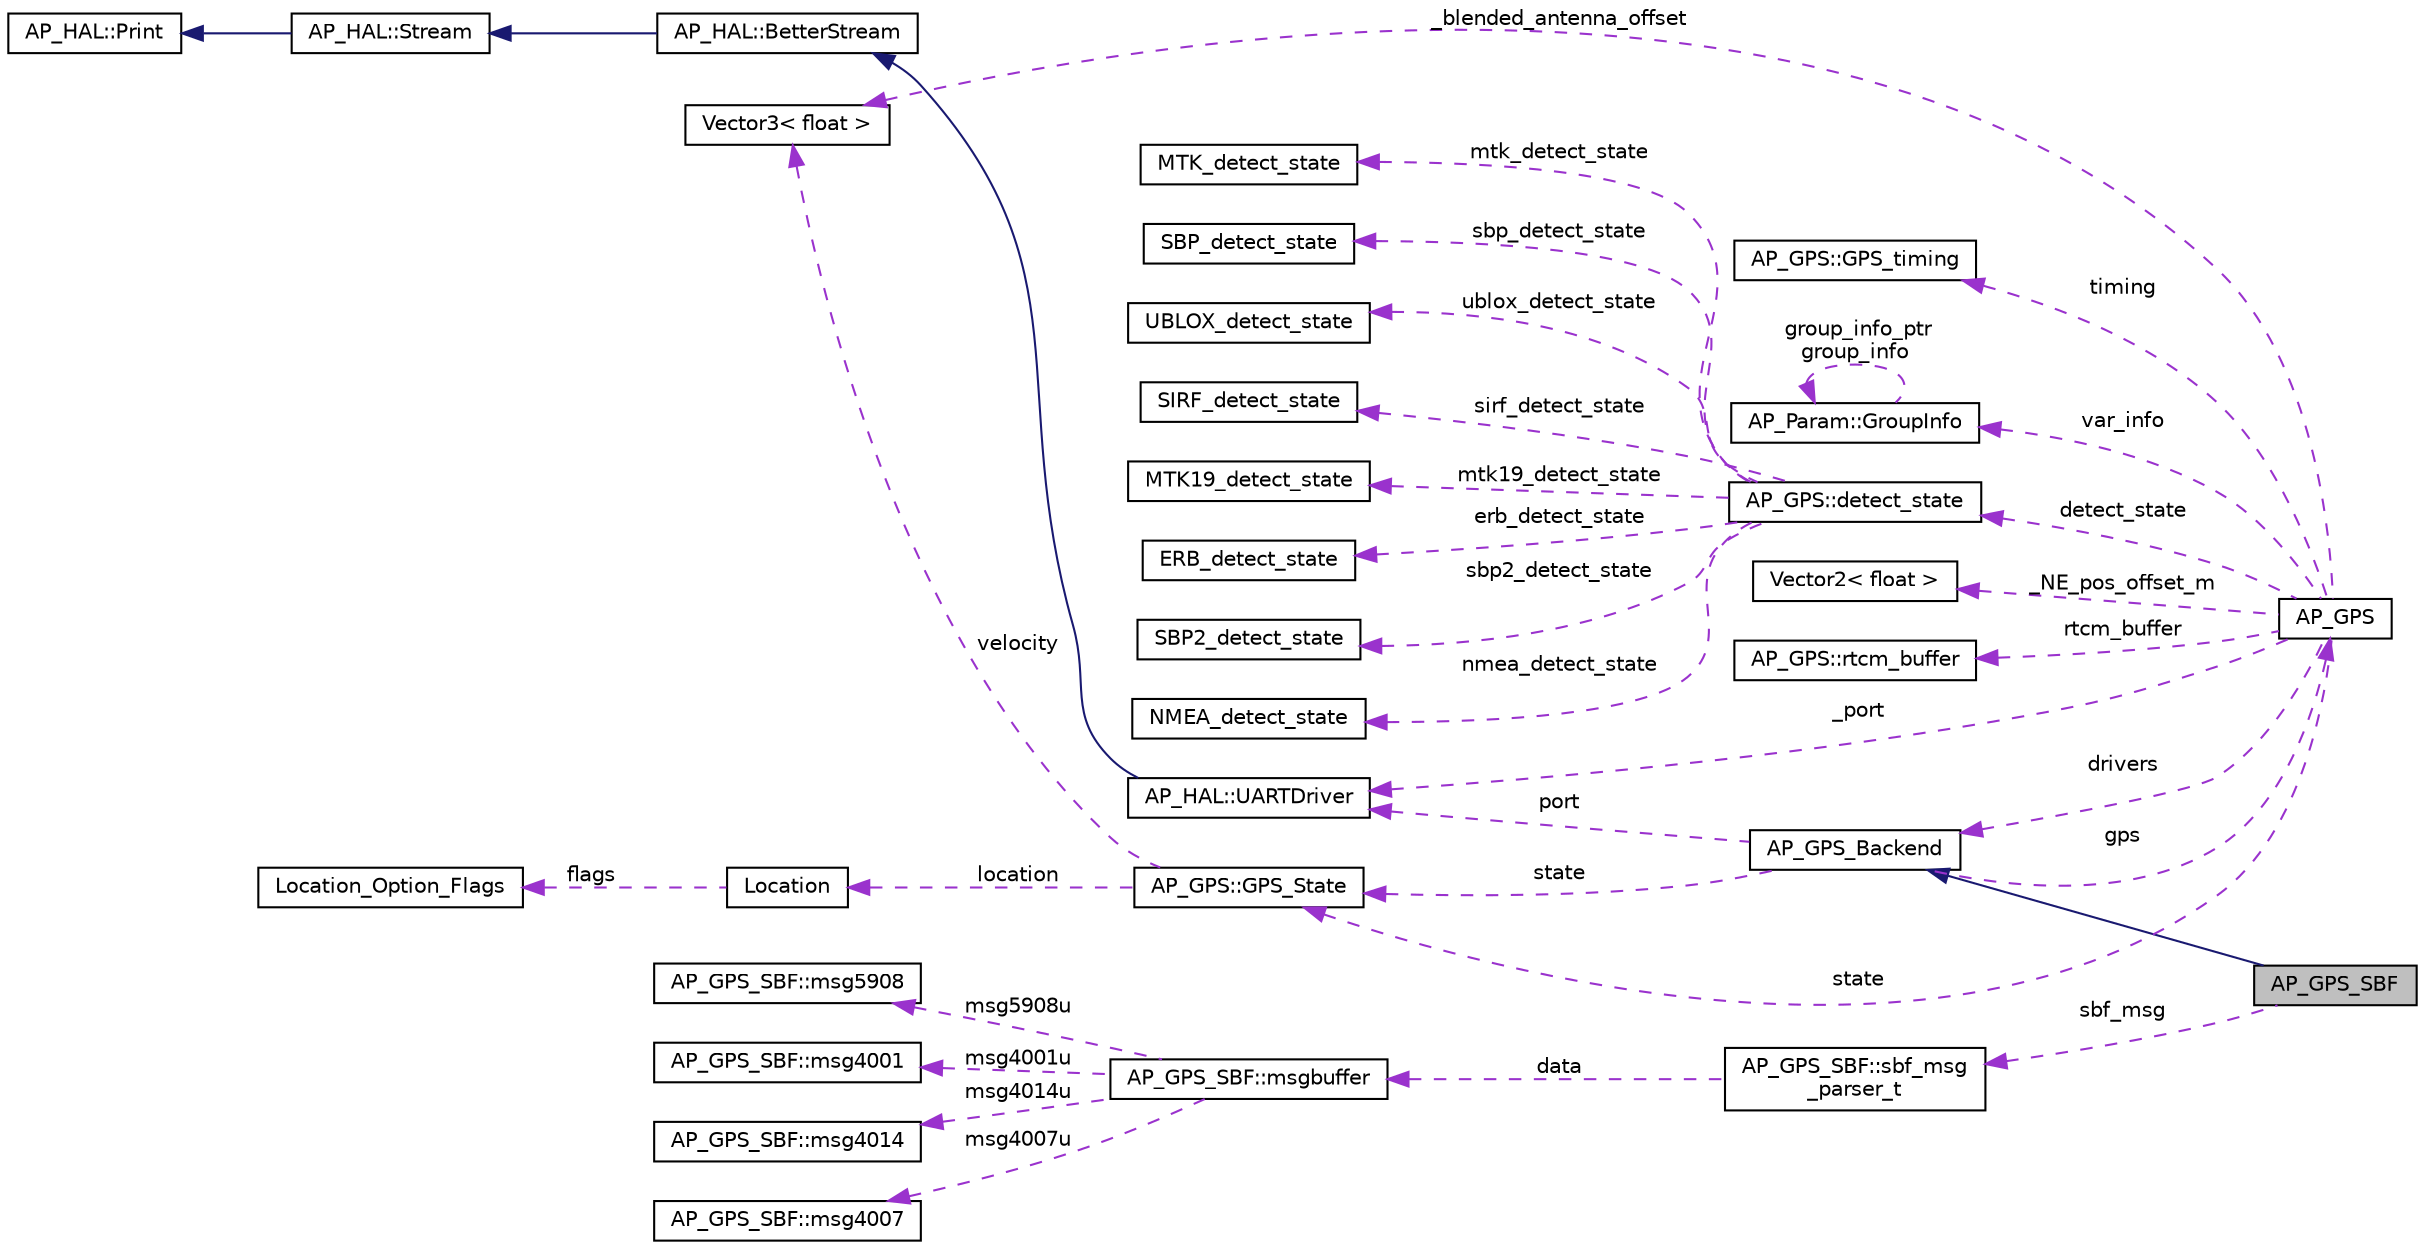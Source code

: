 digraph "AP_GPS_SBF"
{
 // INTERACTIVE_SVG=YES
  edge [fontname="Helvetica",fontsize="10",labelfontname="Helvetica",labelfontsize="10"];
  node [fontname="Helvetica",fontsize="10",shape=record];
  rankdir="LR";
  Node1 [label="AP_GPS_SBF",height=0.2,width=0.4,color="black", fillcolor="grey75", style="filled", fontcolor="black"];
  Node2 -> Node1 [dir="back",color="midnightblue",fontsize="10",style="solid",fontname="Helvetica"];
  Node2 [label="AP_GPS_Backend",height=0.2,width=0.4,color="black", fillcolor="white", style="filled",URL="$classAP__GPS__Backend.html"];
  Node3 -> Node2 [dir="back",color="darkorchid3",fontsize="10",style="dashed",label=" port" ,fontname="Helvetica"];
  Node3 [label="AP_HAL::UARTDriver",height=0.2,width=0.4,color="black", fillcolor="white", style="filled",URL="$classAP__HAL_1_1UARTDriver.html"];
  Node4 -> Node3 [dir="back",color="midnightblue",fontsize="10",style="solid",fontname="Helvetica"];
  Node4 [label="AP_HAL::BetterStream",height=0.2,width=0.4,color="black", fillcolor="white", style="filled",URL="$classAP__HAL_1_1BetterStream.html"];
  Node5 -> Node4 [dir="back",color="midnightblue",fontsize="10",style="solid",fontname="Helvetica"];
  Node5 [label="AP_HAL::Stream",height=0.2,width=0.4,color="black", fillcolor="white", style="filled",URL="$classAP__HAL_1_1Stream.html"];
  Node6 -> Node5 [dir="back",color="midnightblue",fontsize="10",style="solid",fontname="Helvetica"];
  Node6 [label="AP_HAL::Print",height=0.2,width=0.4,color="black", fillcolor="white", style="filled",URL="$classAP__HAL_1_1Print.html"];
  Node7 -> Node2 [dir="back",color="darkorchid3",fontsize="10",style="dashed",label=" gps" ,fontname="Helvetica"];
  Node7 [label="AP_GPS",height=0.2,width=0.4,color="black", fillcolor="white", style="filled",URL="$classAP__GPS.html"];
  Node8 -> Node7 [dir="back",color="darkorchid3",fontsize="10",style="dashed",label=" detect_state" ,fontname="Helvetica"];
  Node8 [label="AP_GPS::detect_state",height=0.2,width=0.4,color="black", fillcolor="white", style="filled",URL="$structAP__GPS_1_1detect__state.html"];
  Node9 -> Node8 [dir="back",color="darkorchid3",fontsize="10",style="dashed",label=" sbp_detect_state" ,fontname="Helvetica"];
  Node9 [label="SBP_detect_state",height=0.2,width=0.4,color="black", fillcolor="white", style="filled",URL="$structSBP__detect__state.html"];
  Node10 -> Node8 [dir="back",color="darkorchid3",fontsize="10",style="dashed",label=" ublox_detect_state" ,fontname="Helvetica"];
  Node10 [label="UBLOX_detect_state",height=0.2,width=0.4,color="black", fillcolor="white", style="filled",URL="$structUBLOX__detect__state.html"];
  Node11 -> Node8 [dir="back",color="darkorchid3",fontsize="10",style="dashed",label=" sirf_detect_state" ,fontname="Helvetica"];
  Node11 [label="SIRF_detect_state",height=0.2,width=0.4,color="black", fillcolor="white", style="filled",URL="$structSIRF__detect__state.html"];
  Node12 -> Node8 [dir="back",color="darkorchid3",fontsize="10",style="dashed",label=" mtk19_detect_state" ,fontname="Helvetica"];
  Node12 [label="MTK19_detect_state",height=0.2,width=0.4,color="black", fillcolor="white", style="filled",URL="$structMTK19__detect__state.html"];
  Node13 -> Node8 [dir="back",color="darkorchid3",fontsize="10",style="dashed",label=" erb_detect_state" ,fontname="Helvetica"];
  Node13 [label="ERB_detect_state",height=0.2,width=0.4,color="black", fillcolor="white", style="filled",URL="$structERB__detect__state.html"];
  Node14 -> Node8 [dir="back",color="darkorchid3",fontsize="10",style="dashed",label=" sbp2_detect_state" ,fontname="Helvetica"];
  Node14 [label="SBP2_detect_state",height=0.2,width=0.4,color="black", fillcolor="white", style="filled",URL="$structSBP2__detect__state.html"];
  Node15 -> Node8 [dir="back",color="darkorchid3",fontsize="10",style="dashed",label=" nmea_detect_state" ,fontname="Helvetica"];
  Node15 [label="NMEA_detect_state",height=0.2,width=0.4,color="black", fillcolor="white", style="filled",URL="$structNMEA__detect__state.html"];
  Node16 -> Node8 [dir="back",color="darkorchid3",fontsize="10",style="dashed",label=" mtk_detect_state" ,fontname="Helvetica"];
  Node16 [label="MTK_detect_state",height=0.2,width=0.4,color="black", fillcolor="white", style="filled",URL="$structMTK__detect__state.html"];
  Node17 -> Node7 [dir="back",color="darkorchid3",fontsize="10",style="dashed",label=" timing" ,fontname="Helvetica"];
  Node17 [label="AP_GPS::GPS_timing",height=0.2,width=0.4,color="black", fillcolor="white", style="filled",URL="$structAP__GPS_1_1GPS__timing.html"];
  Node2 -> Node7 [dir="back",color="darkorchid3",fontsize="10",style="dashed",label=" drivers" ,fontname="Helvetica"];
  Node3 -> Node7 [dir="back",color="darkorchid3",fontsize="10",style="dashed",label=" _port" ,fontname="Helvetica"];
  Node18 -> Node7 [dir="back",color="darkorchid3",fontsize="10",style="dashed",label=" var_info" ,fontname="Helvetica"];
  Node18 [label="AP_Param::GroupInfo",height=0.2,width=0.4,color="black", fillcolor="white", style="filled",URL="$structAP__Param_1_1GroupInfo.html"];
  Node18 -> Node18 [dir="back",color="darkorchid3",fontsize="10",style="dashed",label=" group_info_ptr\ngroup_info" ,fontname="Helvetica"];
  Node19 -> Node7 [dir="back",color="darkorchid3",fontsize="10",style="dashed",label=" _blended_antenna_offset" ,fontname="Helvetica"];
  Node19 [label="Vector3\< float \>",height=0.2,width=0.4,color="black", fillcolor="white", style="filled",URL="$classVector3.html"];
  Node20 -> Node7 [dir="back",color="darkorchid3",fontsize="10",style="dashed",label=" _NE_pos_offset_m" ,fontname="Helvetica"];
  Node20 [label="Vector2\< float \>",height=0.2,width=0.4,color="black", fillcolor="white", style="filled",URL="$structVector2.html"];
  Node21 -> Node7 [dir="back",color="darkorchid3",fontsize="10",style="dashed",label=" rtcm_buffer" ,fontname="Helvetica"];
  Node21 [label="AP_GPS::rtcm_buffer",height=0.2,width=0.4,color="black", fillcolor="white", style="filled",URL="$structAP__GPS_1_1rtcm__buffer.html"];
  Node22 -> Node7 [dir="back",color="darkorchid3",fontsize="10",style="dashed",label=" state" ,fontname="Helvetica"];
  Node22 [label="AP_GPS::GPS_State",height=0.2,width=0.4,color="black", fillcolor="white", style="filled",URL="$structAP__GPS_1_1GPS__State.html"];
  Node19 -> Node22 [dir="back",color="darkorchid3",fontsize="10",style="dashed",label=" velocity" ,fontname="Helvetica"];
  Node23 -> Node22 [dir="back",color="darkorchid3",fontsize="10",style="dashed",label=" location" ,fontname="Helvetica"];
  Node23 [label="Location",height=0.2,width=0.4,color="black", fillcolor="white", style="filled",URL="$structLocation.html"];
  Node24 -> Node23 [dir="back",color="darkorchid3",fontsize="10",style="dashed",label=" flags" ,fontname="Helvetica"];
  Node24 [label="Location_Option_Flags",height=0.2,width=0.4,color="black", fillcolor="white", style="filled",URL="$structLocation__Option__Flags.html"];
  Node22 -> Node2 [dir="back",color="darkorchid3",fontsize="10",style="dashed",label=" state" ,fontname="Helvetica"];
  Node25 -> Node1 [dir="back",color="darkorchid3",fontsize="10",style="dashed",label=" sbf_msg" ,fontname="Helvetica"];
  Node25 [label="AP_GPS_SBF::sbf_msg\l_parser_t",height=0.2,width=0.4,color="black", fillcolor="white", style="filled",URL="$structAP__GPS__SBF_1_1sbf__msg__parser__t.html"];
  Node26 -> Node25 [dir="back",color="darkorchid3",fontsize="10",style="dashed",label=" data" ,fontname="Helvetica"];
  Node26 [label="AP_GPS_SBF::msgbuffer",height=0.2,width=0.4,color="black", fillcolor="white", style="filled",URL="$unionAP__GPS__SBF_1_1msgbuffer.html"];
  Node27 -> Node26 [dir="back",color="darkorchid3",fontsize="10",style="dashed",label=" msg5908u" ,fontname="Helvetica"];
  Node27 [label="AP_GPS_SBF::msg5908",height=0.2,width=0.4,color="black", fillcolor="white", style="filled",URL="$structAP__GPS__SBF_1_1msg5908.html"];
  Node28 -> Node26 [dir="back",color="darkorchid3",fontsize="10",style="dashed",label=" msg4001u" ,fontname="Helvetica"];
  Node28 [label="AP_GPS_SBF::msg4001",height=0.2,width=0.4,color="black", fillcolor="white", style="filled",URL="$structAP__GPS__SBF_1_1msg4001.html"];
  Node29 -> Node26 [dir="back",color="darkorchid3",fontsize="10",style="dashed",label=" msg4014u" ,fontname="Helvetica"];
  Node29 [label="AP_GPS_SBF::msg4014",height=0.2,width=0.4,color="black", fillcolor="white", style="filled",URL="$structAP__GPS__SBF_1_1msg4014.html"];
  Node30 -> Node26 [dir="back",color="darkorchid3",fontsize="10",style="dashed",label=" msg4007u" ,fontname="Helvetica"];
  Node30 [label="AP_GPS_SBF::msg4007",height=0.2,width=0.4,color="black", fillcolor="white", style="filled",URL="$structAP__GPS__SBF_1_1msg4007.html"];
}
